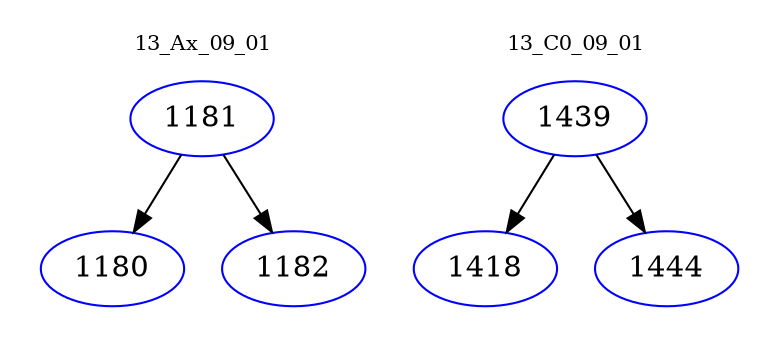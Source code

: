 digraph{
subgraph cluster_0 {
color = white
label = "13_Ax_09_01";
fontsize=10;
T0_1181 [label="1181", color="blue"]
T0_1181 -> T0_1180 [color="black"]
T0_1180 [label="1180", color="blue"]
T0_1181 -> T0_1182 [color="black"]
T0_1182 [label="1182", color="blue"]
}
subgraph cluster_1 {
color = white
label = "13_C0_09_01";
fontsize=10;
T1_1439 [label="1439", color="blue"]
T1_1439 -> T1_1418 [color="black"]
T1_1418 [label="1418", color="blue"]
T1_1439 -> T1_1444 [color="black"]
T1_1444 [label="1444", color="blue"]
}
}
